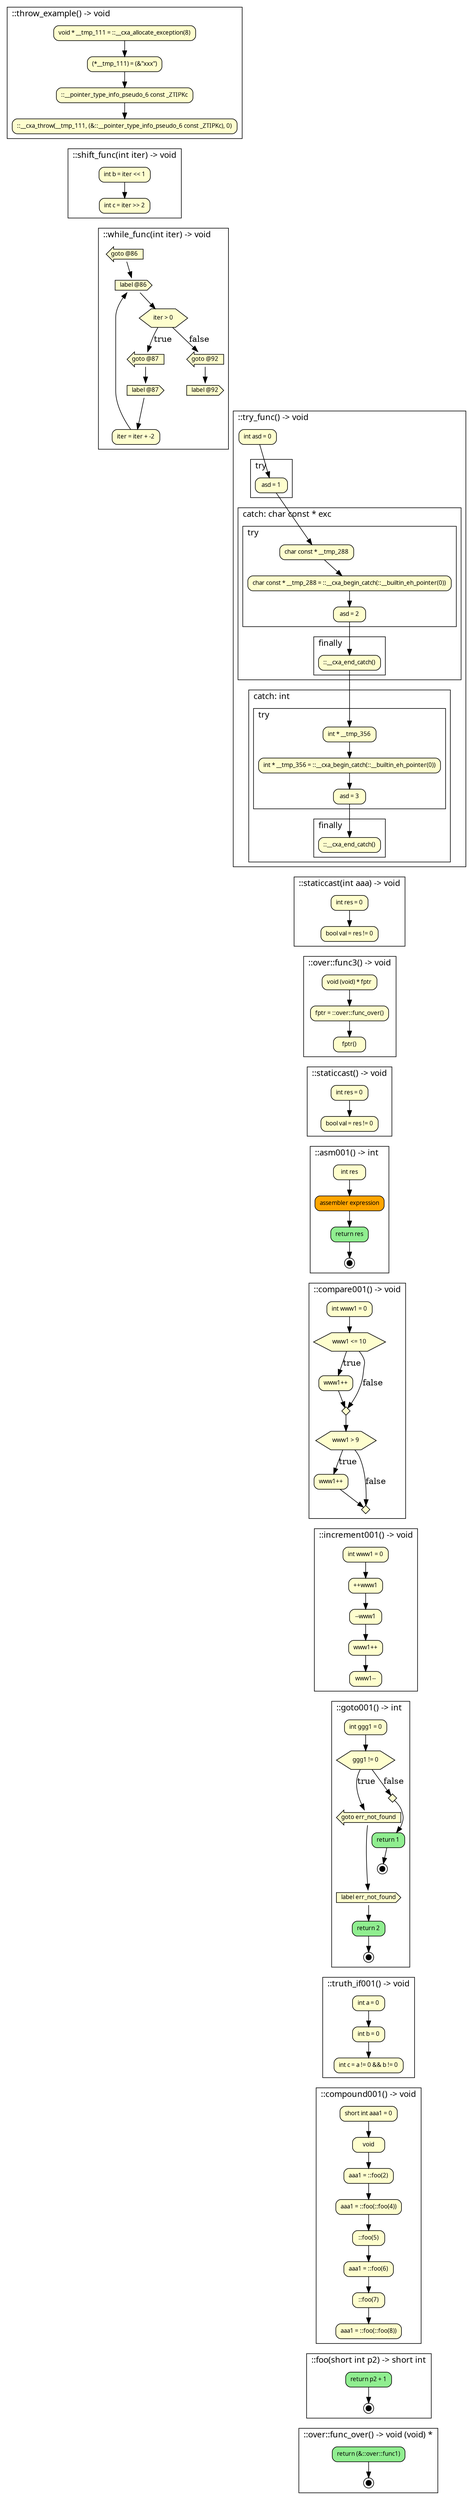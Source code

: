 digraph {
	fontname="SansSerif,sans-serif" labeljust=l nojustify=true ranksep=0.35
	node [fillcolor="#fefece" fontname="SansSerif,sans-serif" fontsize=10 height=0.35 shape=box style="filled, rounded"]
	subgraph cluster_item_0 {
		graph [label="::throw_example() -> void"]
		item_1 [label="void * __tmp_111 = ::__cxa_allocate_exception(8)"]
		item_2 [label="(*__tmp_111) = (&\"xxx\")"]
		item_1 -> item_2
		item_3 [label="::__pointer_type_info_pseudo_6 const _ZTIPKc"]
		item_2 -> item_3
		item_4 [label="::__cxa_throw(__tmp_111, (&::__pointer_type_info_pseudo_6 const _ZTIPKc), 0)"]
		item_3 -> item_4
	}
	subgraph cluster_item_5 {
		graph [label="::shift_func(int iter) -> void"]
		item_6 [label="int b = iter << 1"]
		item_7 [label="int c = iter >> 2"]
		item_6 -> item_7
	}
	item_4 -> item_6 [style=invis]
	subgraph cluster_item_8 {
		graph [label="::while_func(int iter) -> void"]
		item_9 [label="goto @86" shape=larrow style=filled]
		item_9 -> "gotolabel_@86"
		"gotolabel_@87" [label="label @87" shape=cds style=filled]
		item_9 -> "gotolabel_@87" [style=invis]
		item_10 [label="iter = iter + -2"]
		"gotolabel_@87" -> item_10
		"gotolabel_@86" [label="label @86" shape=cds style=filled]
		item_10 -> "gotolabel_@86"
		item_11 [label="iter > 0" shape=hexagon style=filled]
		item_12 [label="goto @87" shape=larrow style=filled]
		item_12 -> "gotolabel_@87"
		item_13 [label="goto @92" shape=larrow style=filled]
		item_13 -> "gotolabel_@92"
		item_11 -> item_12 [label=true]
		item_11 -> item_13 [label=false]
		"gotolabel_@86" -> item_11
		"gotolabel_@92" [label="label @92" shape=cds style=filled]
		item_11 -> "gotolabel_@92" [style=invis]
	}
	item_7 -> item_9 [style=invis]
	subgraph cluster_item_15 {
		graph [label="::try_func() -> void"]
		item_16 [label="int asd = 0"]
		subgraph cluster_item_17 {
			graph [label=try]
			item_18 [label="asd = 1"]
		}
		subgraph cluster_item_19 {
			graph [label="catch: char const * exc"]
			subgraph cluster_item_20 {
				graph [label=try]
				item_21 [label="char const * __tmp_288"]
				item_22 [label="char const * __tmp_288 = ::__cxa_begin_catch(::__builtin_eh_pointer(0))"]
				item_21 -> item_22
				item_23 [label="asd = 2"]
				item_22 -> item_23
			}
			subgraph cluster_item_24 {
				graph [label=finally]
				item_25 [label="::__cxa_end_catch()"]
			}
			item_23 -> item_25
		}
		item_18 -> item_21
		subgraph cluster_item_26 {
			graph [label="catch: int"]
			subgraph cluster_item_27 {
				graph [label=try]
				item_28 [label="int * __tmp_356"]
				item_29 [label="int * __tmp_356 = ::__cxa_begin_catch(::__builtin_eh_pointer(0))"]
				item_28 -> item_29
				item_30 [label="asd = 3"]
				item_29 -> item_30
			}
			subgraph cluster_item_31 {
				graph [label=finally]
				item_32 [label="::__cxa_end_catch()"]
			}
			item_30 -> item_32
		}
		item_25 -> item_28
		subgraph cluster_item_33 {
			graph [label="catch: ..."]
		}
		item_16 -> item_18
	}
	"gotolabel_@92" -> item_16 [style=invis]
	subgraph cluster_item_34 {
		graph [label="::staticcast(int aaa) -> void"]
		item_35 [label="int res = 0"]
		item_36 [label="bool val = res != 0"]
		item_35 -> item_36
	}
	item_32 -> item_35 [style=invis]
	subgraph cluster_item_37 {
		graph [label="::over::func3() -> void"]
		item_38 [label="void (void) * fptr"]
		item_39 [label="fptr = ::over::func_over()"]
		item_38 -> item_39
		item_40 [label="fptr()"]
		item_39 -> item_40
	}
	item_36 -> item_38 [style=invis]
	subgraph cluster_item_41 {
		graph [label="::staticcast() -> void"]
		item_42 [label="int res = 0"]
		item_43 [label="bool val = res != 0"]
		item_42 -> item_43
	}
	item_40 -> item_42 [style=invis]
	subgraph cluster_item_44 {
		graph [label="::asm001() -> int"]
		item_45 [label="int res"]
		item_46 [label="assembler expression" fillcolor=orange]
		item_45 -> item_46
		item_47 [label="return res" fillcolor=lightgreen]
		item_48 [label="" fillcolor=black fixedsize=true height=0.12 shape=doublecircle size=0.1 width=0.12]
		item_47 -> item_48
		item_46 -> item_47
	}
	item_43 -> item_45 [style=invis]
	subgraph cluster_item_49 {
		graph [label="::compare001() -> void"]
		item_50 [label="int www1 = 0"]
		item_51 [label="www1 <= 10" shape=hexagon style=filled]
		item_52 [label="www1++"]
		item_51 -> item_52 [label=true]
		item_52 -> item_53
		item_51 -> item_53 [label=false]
		item_53 [label="" height=0.2 shape=diamond style=filled width=0.2]
		item_50 -> item_51
		item_54 [label="www1 > 9" shape=hexagon style=filled]
		item_55 [label="www1++"]
		item_54 -> item_55 [label=true]
		item_55 -> item_56
		item_54 -> item_56 [label=false]
		item_56 [label="" height=0.2 shape=diamond style=filled width=0.2]
		item_53 -> item_54
	}
	item_48 -> item_50 [style=invis]
	subgraph cluster_item_57 {
		graph [label="::increment001() -> void"]
		item_58 [label="int www1 = 0"]
		item_59 [label="++www1"]
		item_58 -> item_59
		item_60 [label="--www1"]
		item_59 -> item_60
		item_61 [label="www1++"]
		item_60 -> item_61
		item_62 [label="www1--"]
		item_61 -> item_62
	}
	item_56 -> item_58 [style=invis]
	subgraph cluster_item_63 {
		graph [label="::goto001() -> int"]
		item_64 [label="int ggg1 = 0"]
		item_65 [label="ggg1 != 0" shape=hexagon style=filled]
		item_66 [label="goto err_not_found" shape=larrow style=filled]
		item_66 -> "gotolabel_@379"
		item_65 -> item_66 [label=true]
		item_65 -> item_67 [label=false]
		item_67 [label="" height=0.2 shape=diamond style=filled width=0.2]
		item_64 -> item_65
		item_68 [label="return 1" fillcolor=lightgreen]
		item_69 [label="" fillcolor=black fixedsize=true height=0.12 shape=doublecircle size=0.1 width=0.12]
		item_68 -> item_69
		item_67 -> item_68
		"gotolabel_@379" [label="label err_not_found" shape=cds style=filled]
		item_69 -> "gotolabel_@379" [style=invis]
		item_70 [label="return 2" fillcolor=lightgreen]
		item_71 [label="" fillcolor=black fixedsize=true height=0.12 shape=doublecircle size=0.1 width=0.12]
		item_70 -> item_71
		"gotolabel_@379" -> item_70
	}
	item_62 -> item_64 [style=invis]
	subgraph cluster_item_72 {
		graph [label="::truth_if001() -> void"]
		item_73 [label="int a = 0"]
		item_74 [label="int b = 0"]
		item_73 -> item_74
		item_75 [label="int c = a != 0 && b != 0"]
		item_74 -> item_75
	}
	item_71 -> item_73 [style=invis]
	subgraph cluster_item_76 {
		graph [label="::compound001() -> void"]
		item_77 [label="short int aaa1 = 0"]
		item_78 [label=void]
		item_77 -> item_78
		item_79 [label="aaa1 = ::foo(2)"]
		item_78 -> item_79
		item_80 [label="aaa1 = ::foo(::foo(4))"]
		item_79 -> item_80
		item_81 [label="::foo(5)"]
		item_80 -> item_81
		item_82 [label="aaa1 = ::foo(6)"]
		item_81 -> item_82
		item_83 [label="::foo(7)"]
		item_82 -> item_83
		item_84 [label="aaa1 = ::foo(::foo(8))"]
		item_83 -> item_84
	}
	item_75 -> item_77 [style=invis]
	subgraph cluster_item_85 {
		graph [label="::foo(short int p2) -> short int"]
		item_86 [label="return p2 + 1" fillcolor=lightgreen]
		item_87 [label="" fillcolor=black fixedsize=true height=0.12 shape=doublecircle size=0.1 width=0.12]
		item_86 -> item_87
	}
	item_84 -> item_86 [style=invis]
	subgraph cluster_item_88 {
		graph [label="::over::func_over() -> void (void) *"]
		item_89 [label="return (&::over::func1)" fillcolor=lightgreen]
		item_90 [label="" fillcolor=black fixedsize=true height=0.12 shape=doublecircle size=0.1 width=0.12]
		item_89 -> item_90
	}
	item_87 -> item_89 [style=invis]
}

